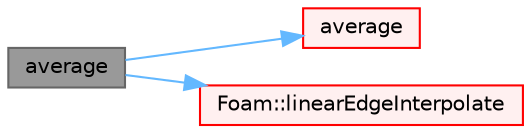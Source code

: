 digraph "average"
{
 // LATEX_PDF_SIZE
  bgcolor="transparent";
  edge [fontname=Helvetica,fontsize=10,labelfontname=Helvetica,labelfontsize=10];
  node [fontname=Helvetica,fontsize=10,shape=box,height=0.2,width=0.4];
  rankdir="LR";
  Node1 [id="Node000001",label="average",height=0.2,width=0.4,color="gray40", fillcolor="grey60", style="filled", fontcolor="black",tooltip=" "];
  Node1 -> Node2 [id="edge1_Node000001_Node000002",color="steelblue1",style="solid",tooltip=" "];
  Node2 [id="Node000002",label="average",height=0.2,width=0.4,color="red", fillcolor="#FFF0F0", style="filled",URL="$namespaceFoam_1_1fac.html#ae8fa8eadb69b5eef1c999b31cbc388c5",tooltip=" "];
  Node1 -> Node5 [id="edge2_Node000001_Node000005",color="steelblue1",style="solid",tooltip=" "];
  Node5 [id="Node000005",label="Foam::linearEdgeInterpolate",height=0.2,width=0.4,color="red", fillcolor="#FFF0F0", style="filled",URL="$namespaceFoam.html#a4e27bd595a30d7c418f6397bde826754",tooltip=" "];
}
